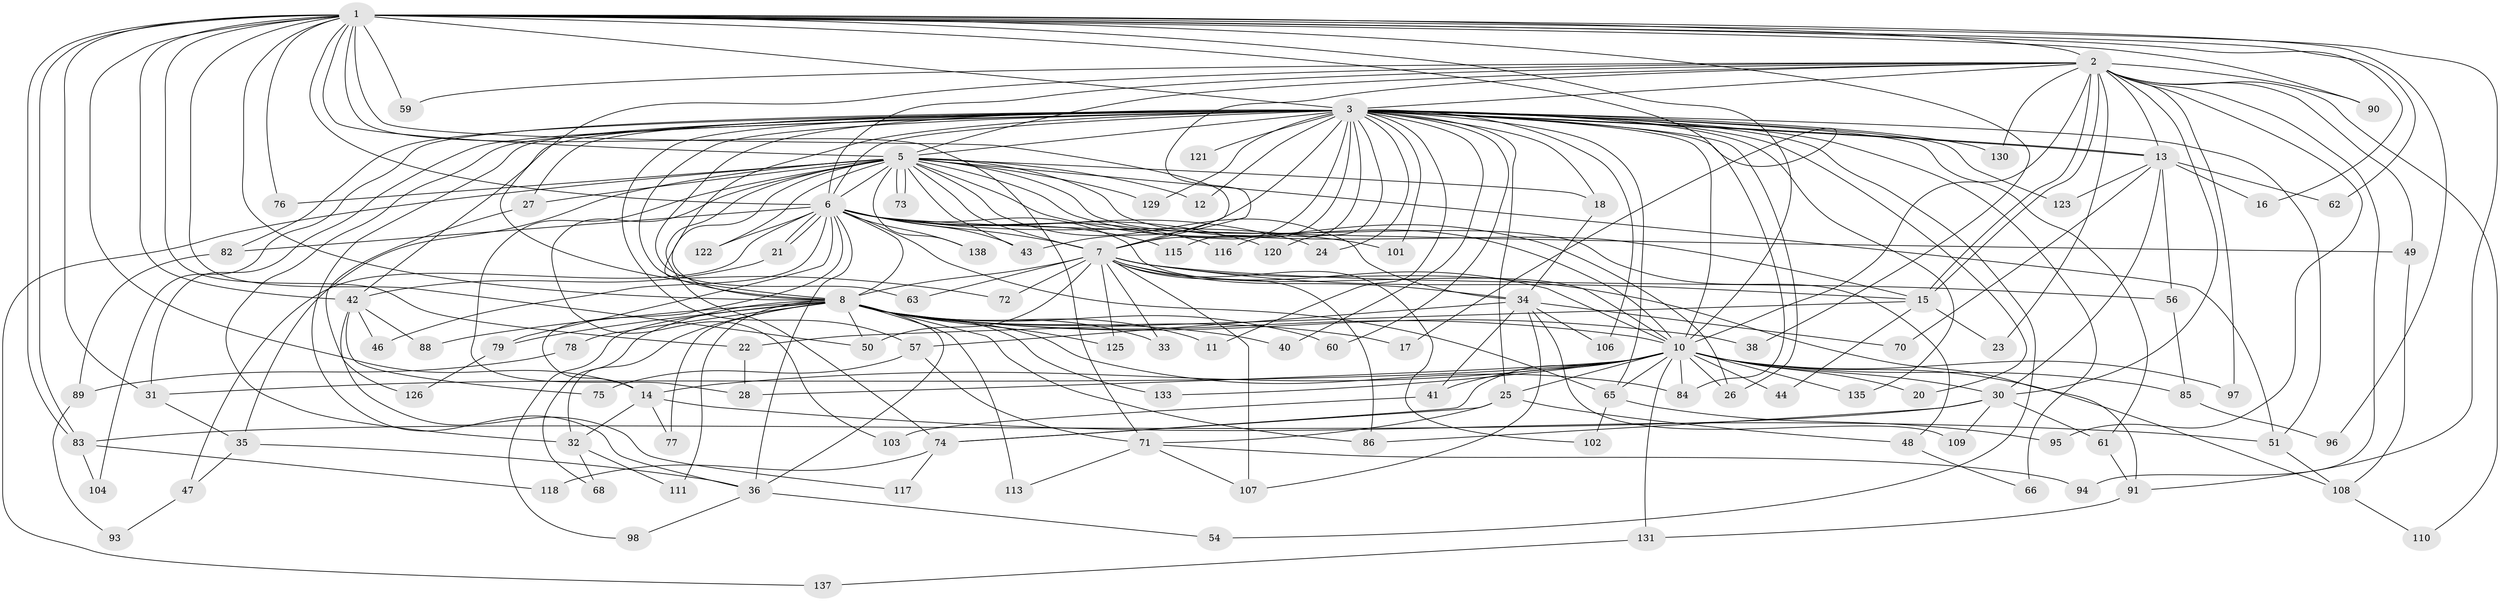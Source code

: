 // Generated by graph-tools (version 1.1) at 2025/23/03/03/25 07:23:41]
// undirected, 108 vertices, 251 edges
graph export_dot {
graph [start="1"]
  node [color=gray90,style=filled];
  1 [super="+69"];
  2 [super="+132"];
  3 [super="+4"];
  5 [super="+87"];
  6 [super="+37"];
  7 [super="+55"];
  8 [super="+9"];
  10 [super="+39"];
  11;
  12;
  13 [super="+81"];
  14 [super="+19"];
  15 [super="+29"];
  16;
  17;
  18;
  20;
  21;
  22;
  23;
  24;
  25;
  26 [super="+64"];
  27;
  28 [super="+58"];
  30 [super="+52"];
  31;
  32 [super="+67"];
  33;
  34 [super="+136"];
  35 [super="+45"];
  36 [super="+53"];
  38;
  40;
  41;
  42 [super="+99"];
  43;
  44;
  46;
  47;
  48;
  49;
  50;
  51 [super="+80"];
  54;
  56;
  57;
  59;
  60;
  61;
  62;
  63;
  65 [super="+92"];
  66;
  68;
  70;
  71 [super="+119"];
  72;
  73;
  74 [super="+112"];
  75;
  76;
  77;
  78;
  79;
  82;
  83 [super="+100"];
  84 [super="+134"];
  85;
  86 [super="+105"];
  88;
  89;
  90;
  91 [super="+128"];
  93;
  94;
  95;
  96;
  97;
  98;
  101;
  102;
  103;
  104;
  106;
  107 [super="+114"];
  108 [super="+127"];
  109;
  110;
  111;
  113;
  115;
  116;
  117;
  118;
  120;
  121;
  122 [super="+124"];
  123;
  125;
  126;
  129;
  130;
  131;
  133;
  135;
  137;
  138;
  1 -- 2;
  1 -- 3 [weight=2];
  1 -- 5;
  1 -- 6;
  1 -- 7;
  1 -- 8 [weight=2];
  1 -- 10;
  1 -- 14;
  1 -- 16;
  1 -- 17;
  1 -- 22;
  1 -- 31;
  1 -- 38;
  1 -- 42;
  1 -- 59;
  1 -- 62;
  1 -- 71;
  1 -- 76;
  1 -- 83;
  1 -- 83;
  1 -- 90;
  1 -- 91;
  1 -- 96;
  1 -- 50;
  2 -- 3 [weight=2];
  2 -- 5;
  2 -- 6 [weight=2];
  2 -- 7;
  2 -- 8 [weight=3];
  2 -- 10;
  2 -- 15;
  2 -- 15;
  2 -- 23;
  2 -- 30;
  2 -- 49;
  2 -- 59;
  2 -- 90;
  2 -- 94;
  2 -- 95;
  2 -- 97;
  2 -- 110;
  2 -- 130;
  2 -- 13;
  3 -- 5 [weight=2];
  3 -- 6 [weight=2];
  3 -- 7 [weight=2];
  3 -- 8 [weight=4];
  3 -- 10 [weight=2];
  3 -- 12;
  3 -- 13;
  3 -- 13;
  3 -- 24;
  3 -- 26;
  3 -- 31;
  3 -- 42;
  3 -- 43;
  3 -- 57;
  3 -- 61;
  3 -- 63;
  3 -- 65;
  3 -- 66;
  3 -- 72;
  3 -- 101;
  3 -- 106;
  3 -- 120;
  3 -- 123;
  3 -- 129;
  3 -- 135;
  3 -- 130;
  3 -- 11;
  3 -- 18;
  3 -- 82;
  3 -- 20;
  3 -- 25;
  3 -- 27;
  3 -- 40;
  3 -- 104;
  3 -- 51;
  3 -- 115;
  3 -- 116;
  3 -- 54;
  3 -- 121;
  3 -- 60;
  3 -- 32;
  3 -- 84;
  3 -- 36;
  5 -- 6;
  5 -- 7;
  5 -- 8 [weight=2];
  5 -- 10;
  5 -- 12;
  5 -- 18;
  5 -- 26;
  5 -- 27;
  5 -- 34;
  5 -- 35;
  5 -- 48;
  5 -- 51;
  5 -- 73;
  5 -- 73;
  5 -- 74;
  5 -- 76;
  5 -- 103;
  5 -- 129;
  5 -- 137;
  5 -- 138;
  5 -- 122;
  5 -- 43;
  5 -- 28;
  5 -- 15;
  6 -- 7;
  6 -- 8 [weight=2];
  6 -- 10;
  6 -- 14;
  6 -- 21;
  6 -- 21;
  6 -- 24;
  6 -- 36;
  6 -- 43;
  6 -- 46;
  6 -- 47;
  6 -- 79;
  6 -- 82;
  6 -- 101;
  6 -- 115;
  6 -- 116;
  6 -- 120;
  6 -- 122 [weight=2];
  6 -- 138;
  6 -- 49;
  6 -- 65;
  7 -- 8 [weight=2];
  7 -- 10;
  7 -- 33;
  7 -- 50;
  7 -- 56;
  7 -- 63;
  7 -- 125;
  7 -- 86;
  7 -- 102;
  7 -- 72;
  7 -- 91;
  7 -- 34;
  7 -- 107;
  7 -- 15;
  8 -- 10 [weight=2];
  8 -- 36;
  8 -- 40;
  8 -- 78 [weight=2];
  8 -- 111;
  8 -- 113;
  8 -- 68;
  8 -- 133;
  8 -- 11;
  8 -- 77;
  8 -- 79;
  8 -- 17;
  8 -- 84;
  8 -- 86;
  8 -- 88;
  8 -- 32;
  8 -- 33;
  8 -- 98;
  8 -- 38;
  8 -- 50;
  8 -- 60;
  8 -- 125;
  10 -- 20;
  10 -- 25;
  10 -- 28;
  10 -- 30;
  10 -- 44;
  10 -- 74;
  10 -- 84;
  10 -- 85;
  10 -- 97;
  10 -- 108;
  10 -- 131;
  10 -- 135;
  10 -- 65;
  10 -- 133;
  10 -- 41;
  10 -- 31;
  10 -- 14;
  10 -- 26;
  13 -- 16;
  13 -- 56;
  13 -- 62;
  13 -- 70;
  13 -- 123;
  13 -- 30;
  14 -- 51;
  14 -- 32;
  14 -- 77;
  15 -- 22;
  15 -- 23;
  15 -- 44;
  18 -- 34;
  21 -- 42;
  22 -- 28;
  25 -- 48;
  25 -- 71;
  25 -- 74;
  27 -- 126;
  30 -- 61;
  30 -- 86;
  30 -- 109;
  30 -- 83;
  31 -- 35;
  32 -- 68;
  32 -- 111;
  34 -- 41;
  34 -- 57;
  34 -- 70;
  34 -- 106;
  34 -- 107;
  34 -- 109;
  35 -- 47;
  35 -- 36;
  36 -- 54;
  36 -- 98;
  41 -- 103;
  42 -- 46;
  42 -- 75;
  42 -- 88;
  42 -- 117;
  47 -- 93;
  48 -- 66;
  49 -- 108;
  51 -- 108;
  56 -- 85;
  57 -- 75;
  57 -- 71;
  61 -- 91;
  65 -- 95;
  65 -- 102;
  71 -- 94;
  71 -- 107;
  71 -- 113;
  74 -- 117;
  74 -- 118;
  78 -- 89;
  79 -- 126;
  82 -- 89;
  83 -- 104;
  83 -- 118;
  85 -- 96;
  89 -- 93;
  91 -- 131;
  108 -- 110;
  131 -- 137;
}
